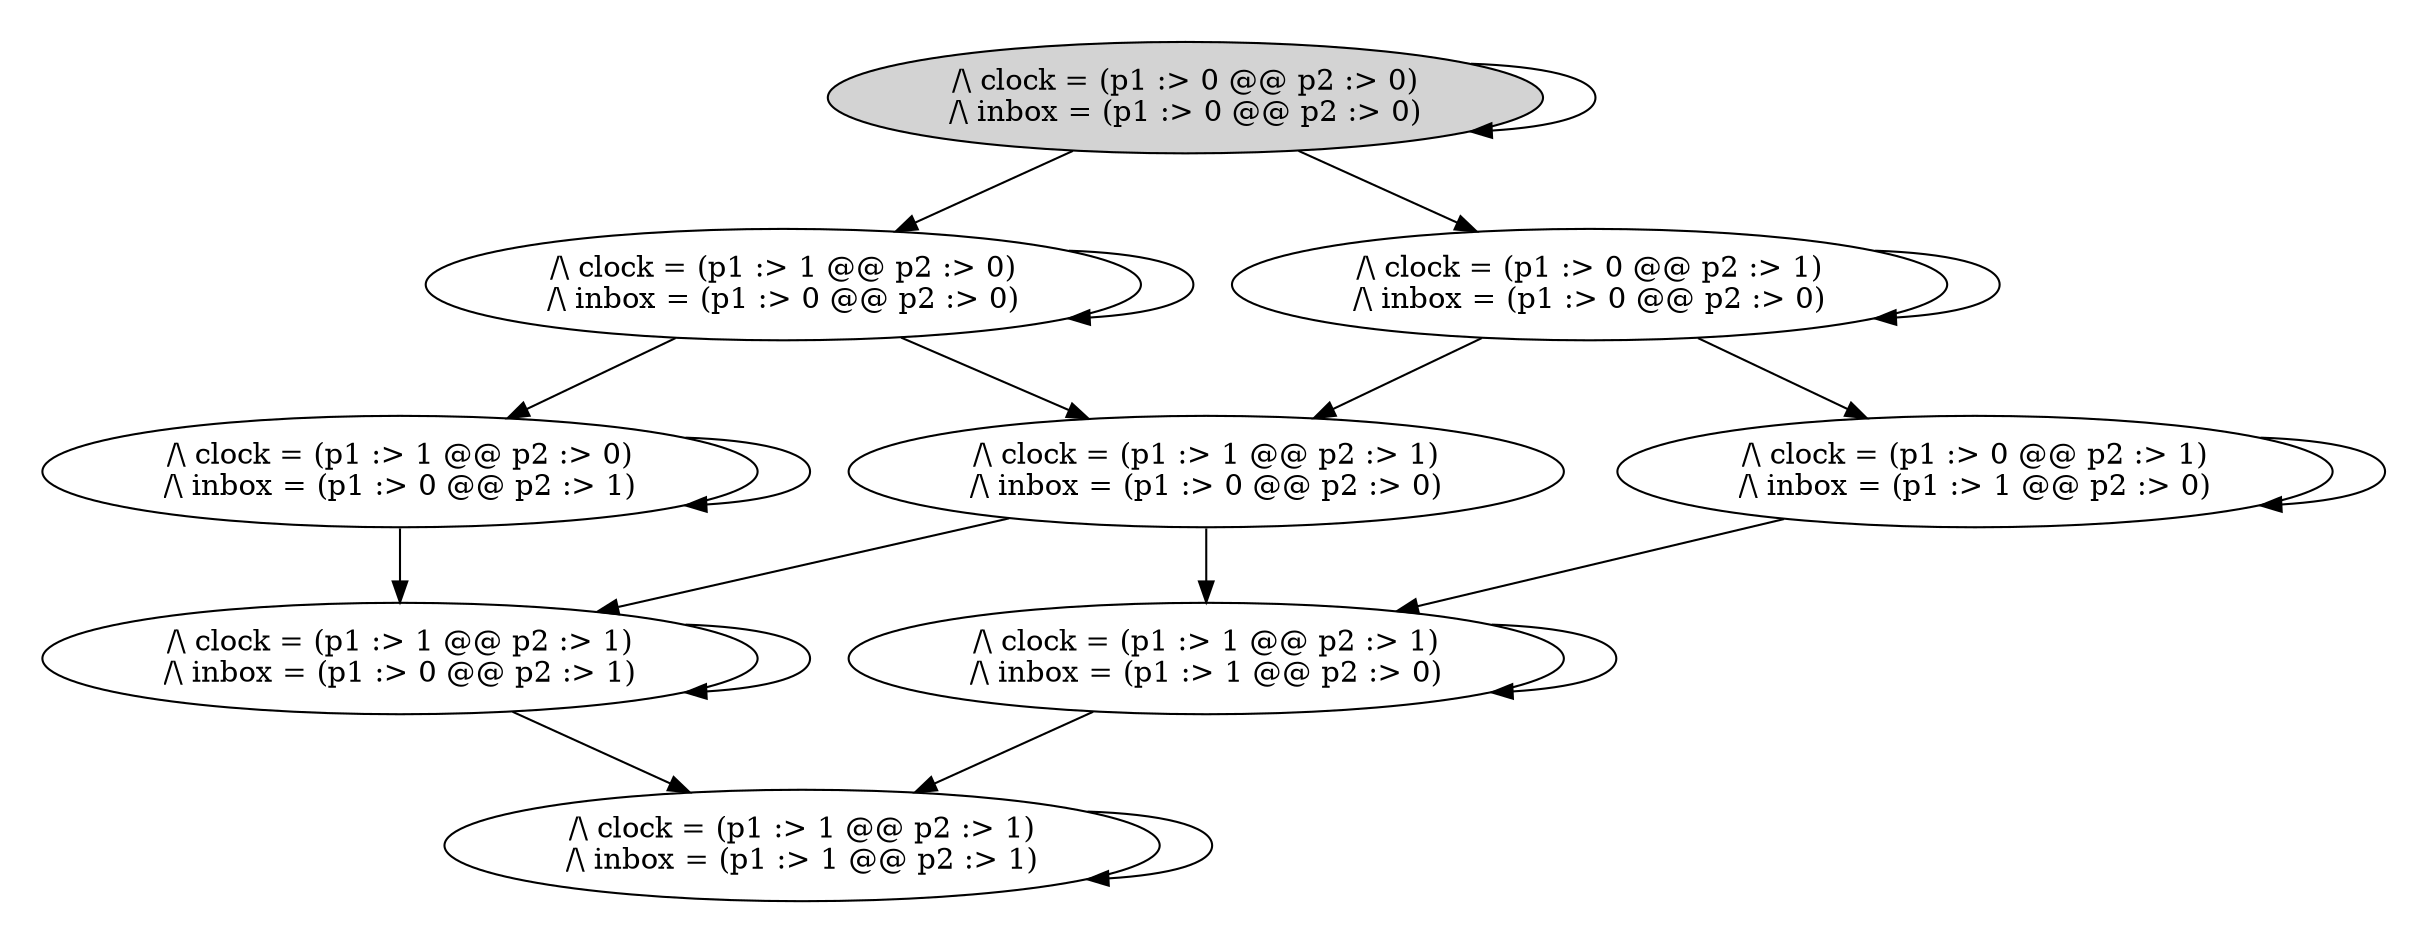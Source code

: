 strict digraph DiskGraph {
nodesep=0.35;
subgraph cluster_graph {
color="white";
-7736122249170093758 [label="/\\ clock = (p1 :> 0 @@ p2 :> 0)\n/\\ inbox = (p1 :> 0 @@ p2 :> 0)",style = filled]
-7736122249170093758 -> -7736122249170093758 [label="",color="black",fontcolor="black"];
-7736122249170093758 -> -6651664186990732371 [label="",color="black",fontcolor="black"];
-6651664186990732371 [label="/\\ clock = (p1 :> 1 @@ p2 :> 0)\n/\\ inbox = (p1 :> 0 @@ p2 :> 0)"];
-7736122249170093758 -> -7736122249170093758 [label="",color="black",fontcolor="black"];
-7736122249170093758 -> 757558892416515889 [label="",color="black",fontcolor="black"];
757558892416515889 [label="/\\ clock = (p1 :> 0 @@ p2 :> 1)\n/\\ inbox = (p1 :> 0 @@ p2 :> 0)"];
-6651664186990732371 -> 406455482402014132 [label="",color="black",fontcolor="black"];
406455482402014132 [label="/\\ clock = (p1 :> 1 @@ p2 :> 0)\n/\\ inbox = (p1 :> 0 @@ p2 :> 1)"];
-6651664186990732371 -> -6651664186990732371 [label="",color="black",fontcolor="black"];
-6651664186990732371 -> 4436094733712760286 [label="",color="black",fontcolor="black"];
4436094733712760286 [label="/\\ clock = (p1 :> 1 @@ p2 :> 1)\n/\\ inbox = (p1 :> 0 @@ p2 :> 0)"];
757558892416515889 -> 757558892416515889 [label="",color="black",fontcolor="black"];
757558892416515889 -> 4436094733712760286 [label="",color="black",fontcolor="black"];
757558892416515889 -> 7765872806564601521 [label="",color="black",fontcolor="black"];
7765872806564601521 [label="/\\ clock = (p1 :> 0 @@ p2 :> 1)\n/\\ inbox = (p1 :> 1 @@ p2 :> 0)"];
406455482402014132 -> 406455482402014132 [label="",color="black",fontcolor="black"];
406455482402014132 -> 406455482402014132 [label="",color="black",fontcolor="black"];
406455482402014132 -> -7240482967695276601 [label="",color="black",fontcolor="black"];
-7240482967695276601 [label="/\\ clock = (p1 :> 1 @@ p2 :> 1)\n/\\ inbox = (p1 :> 0 @@ p2 :> 1)"];
4436094733712760286 -> -7240482967695276601 [label="",color="black",fontcolor="black"];
4436094733712760286 -> 6689713829227838558 [label="",color="black",fontcolor="black"];
6689713829227838558 [label="/\\ clock = (p1 :> 1 @@ p2 :> 1)\n/\\ inbox = (p1 :> 1 @@ p2 :> 0)"];
7765872806564601521 -> 7765872806564601521 [label="",color="black",fontcolor="black"];
7765872806564601521 -> 6689713829227838558 [label="",color="black",fontcolor="black"];
7765872806564601521 -> 7765872806564601521 [label="",color="black",fontcolor="black"];
-7240482967695276601 -> -7240482967695276601 [label="",color="black",fontcolor="black"];
-7240482967695276601 -> -377689962926349241 [label="",color="black",fontcolor="black"];
-377689962926349241 [label="/\\ clock = (p1 :> 1 @@ p2 :> 1)\n/\\ inbox = (p1 :> 1 @@ p2 :> 1)"];
6689713829227838558 -> -377689962926349241 [label="",color="black",fontcolor="black"];
6689713829227838558 -> 6689713829227838558 [label="",color="black",fontcolor="black"];
-377689962926349241 -> -377689962926349241 [label="",color="black",fontcolor="black"];
-377689962926349241 -> -377689962926349241 [label="",color="black",fontcolor="black"];
{rank = same; -7736122249170093758;}
{rank = same; 757558892416515889;-6651664186990732371;}
{rank = same; 4436094733712760286;406455482402014132;7765872806564601521;}
{rank = same; 6689713829227838558;-7240482967695276601;}
{rank = same; -377689962926349241;}
}
}